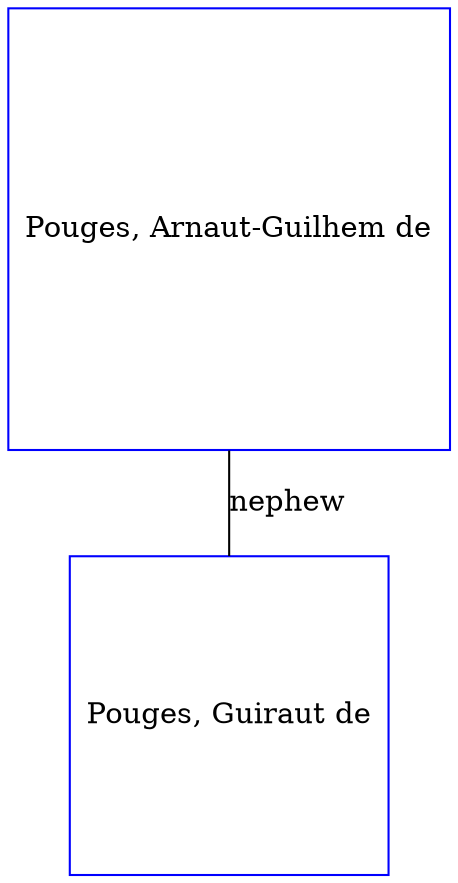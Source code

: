 digraph D {
    edge [dir=none];    node [shape=box];    "025281"   [label="Pouges, Arnaut-Guilhem de", shape=box, regular=1, color="blue"] ;
"025282"   [label="Pouges, Guiraut de", shape=box, regular=1, color="blue"] ;
025281->025282 [label="nephew", arrowsize=0.0]; 
}